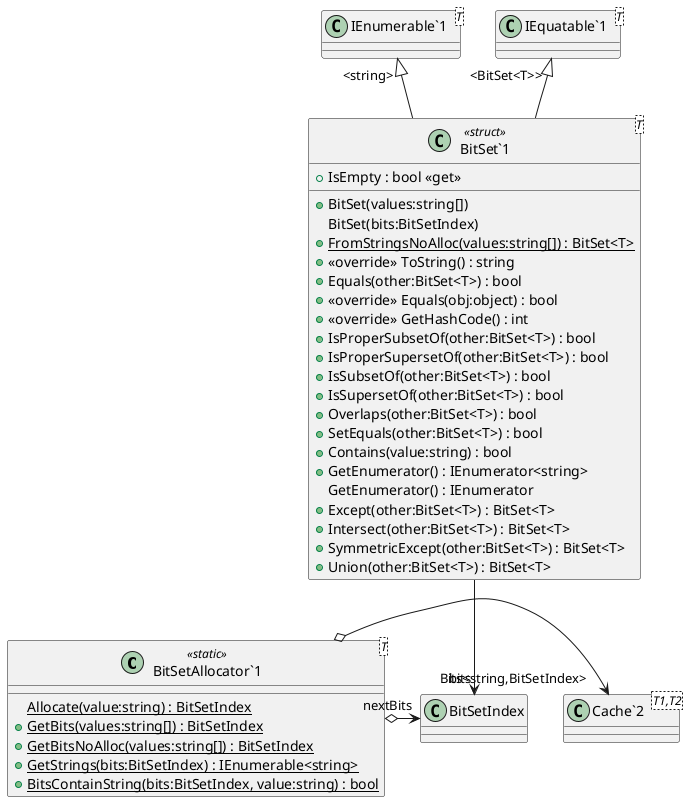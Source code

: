 @startuml
class "BitSetAllocator`1"<T> <<static>> {
    {static} Allocate(value:string) : BitSetIndex
    + {static} GetBits(values:string[]) : BitSetIndex
    + {static} GetBitsNoAlloc(values:string[]) : BitSetIndex
    + {static} GetStrings(bits:BitSetIndex) : IEnumerable<string>
    + {static} BitsContainString(bits:BitSetIndex, value:string) : bool
}
class "BitSet`1"<T> <<struct>> {
    + BitSet(values:string[])
    BitSet(bits:BitSetIndex)
    + {static} FromStringsNoAlloc(values:string[]) : BitSet<T>
    + <<override>> ToString() : string
    + Equals(other:BitSet<T>) : bool
    + <<override>> Equals(obj:object) : bool
    + <<override>> GetHashCode() : int
    + IsEmpty : bool <<get>>
    + IsProperSubsetOf(other:BitSet<T>) : bool
    + IsProperSupersetOf(other:BitSet<T>) : bool
    + IsSubsetOf(other:BitSet<T>) : bool
    + IsSupersetOf(other:BitSet<T>) : bool
    + Overlaps(other:BitSet<T>) : bool
    + SetEquals(other:BitSet<T>) : bool
    + Contains(value:string) : bool
    + GetEnumerator() : IEnumerator<string>
    GetEnumerator() : IEnumerator
    + Except(other:BitSet<T>) : BitSet<T>
    + Intersect(other:BitSet<T>) : BitSet<T>
    + SymmetricExcept(other:BitSet<T>) : BitSet<T>
    + Union(other:BitSet<T>) : BitSet<T>
}
class "Cache`2"<T1,T2> {
}
class "IEnumerable`1"<T> {
}
class "IEquatable`1"<T> {
}
"BitSetAllocator`1" o-> "Bits<string,BitSetIndex>" "Cache`2"
"BitSetAllocator`1" o-> "nextBits" BitSetIndex
"IEnumerable`1" "<string>" <|-- "BitSet`1"
"IEquatable`1" "<BitSet<T>>" <|-- "BitSet`1"
"BitSet`1" --> "bits" BitSetIndex
@enduml
